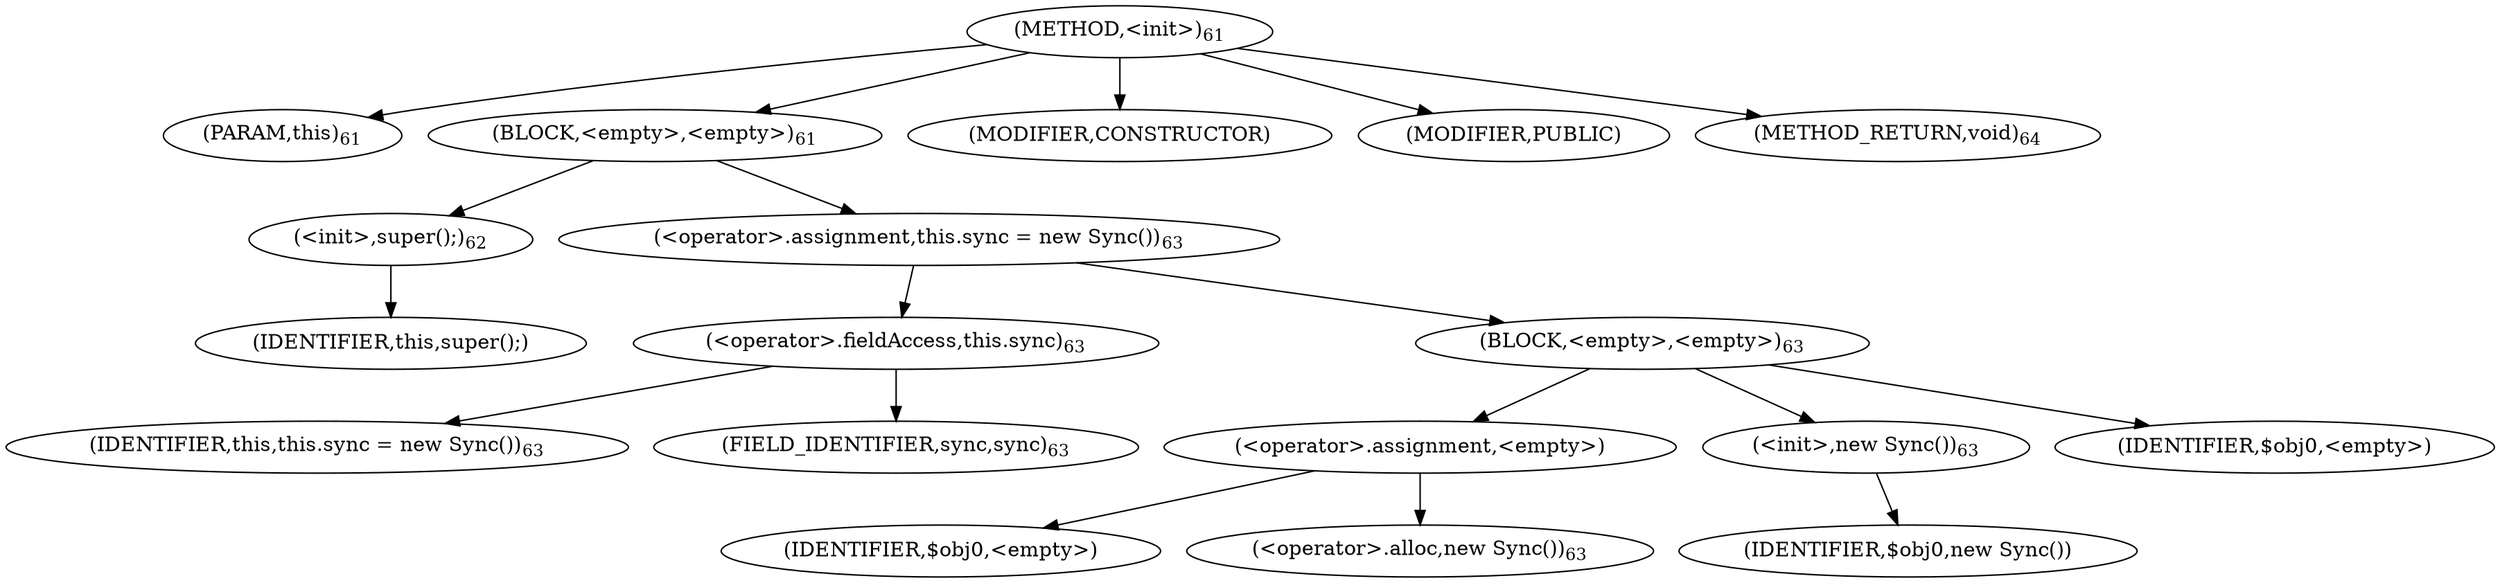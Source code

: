 digraph "&lt;init&gt;" {  
"150" [label = <(METHOD,&lt;init&gt;)<SUB>61</SUB>> ]
"70" [label = <(PARAM,this)<SUB>61</SUB>> ]
"151" [label = <(BLOCK,&lt;empty&gt;,&lt;empty&gt;)<SUB>61</SUB>> ]
"152" [label = <(&lt;init&gt;,super();)<SUB>62</SUB>> ]
"69" [label = <(IDENTIFIER,this,super();)> ]
"153" [label = <(&lt;operator&gt;.assignment,this.sync = new Sync())<SUB>63</SUB>> ]
"154" [label = <(&lt;operator&gt;.fieldAccess,this.sync)<SUB>63</SUB>> ]
"71" [label = <(IDENTIFIER,this,this.sync = new Sync())<SUB>63</SUB>> ]
"155" [label = <(FIELD_IDENTIFIER,sync,sync)<SUB>63</SUB>> ]
"156" [label = <(BLOCK,&lt;empty&gt;,&lt;empty&gt;)<SUB>63</SUB>> ]
"157" [label = <(&lt;operator&gt;.assignment,&lt;empty&gt;)> ]
"158" [label = <(IDENTIFIER,$obj0,&lt;empty&gt;)> ]
"159" [label = <(&lt;operator&gt;.alloc,new Sync())<SUB>63</SUB>> ]
"160" [label = <(&lt;init&gt;,new Sync())<SUB>63</SUB>> ]
"161" [label = <(IDENTIFIER,$obj0,new Sync())> ]
"162" [label = <(IDENTIFIER,$obj0,&lt;empty&gt;)> ]
"163" [label = <(MODIFIER,CONSTRUCTOR)> ]
"164" [label = <(MODIFIER,PUBLIC)> ]
"165" [label = <(METHOD_RETURN,void)<SUB>64</SUB>> ]
  "150" -> "70" 
  "150" -> "151" 
  "150" -> "163" 
  "150" -> "164" 
  "150" -> "165" 
  "151" -> "152" 
  "151" -> "153" 
  "152" -> "69" 
  "153" -> "154" 
  "153" -> "156" 
  "154" -> "71" 
  "154" -> "155" 
  "156" -> "157" 
  "156" -> "160" 
  "156" -> "162" 
  "157" -> "158" 
  "157" -> "159" 
  "160" -> "161" 
}
